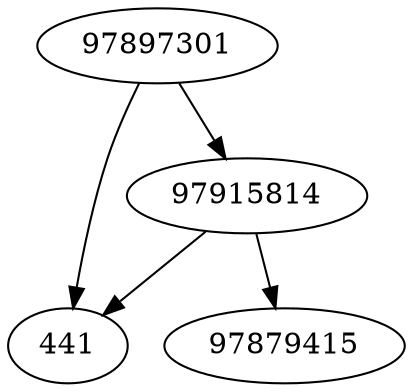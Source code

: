 strict digraph  {
441;
97897301;
97915814;
97879415;
97897301 -> 441;
97897301 -> 97915814;
97915814 -> 441;
97915814 -> 97879415;
}
